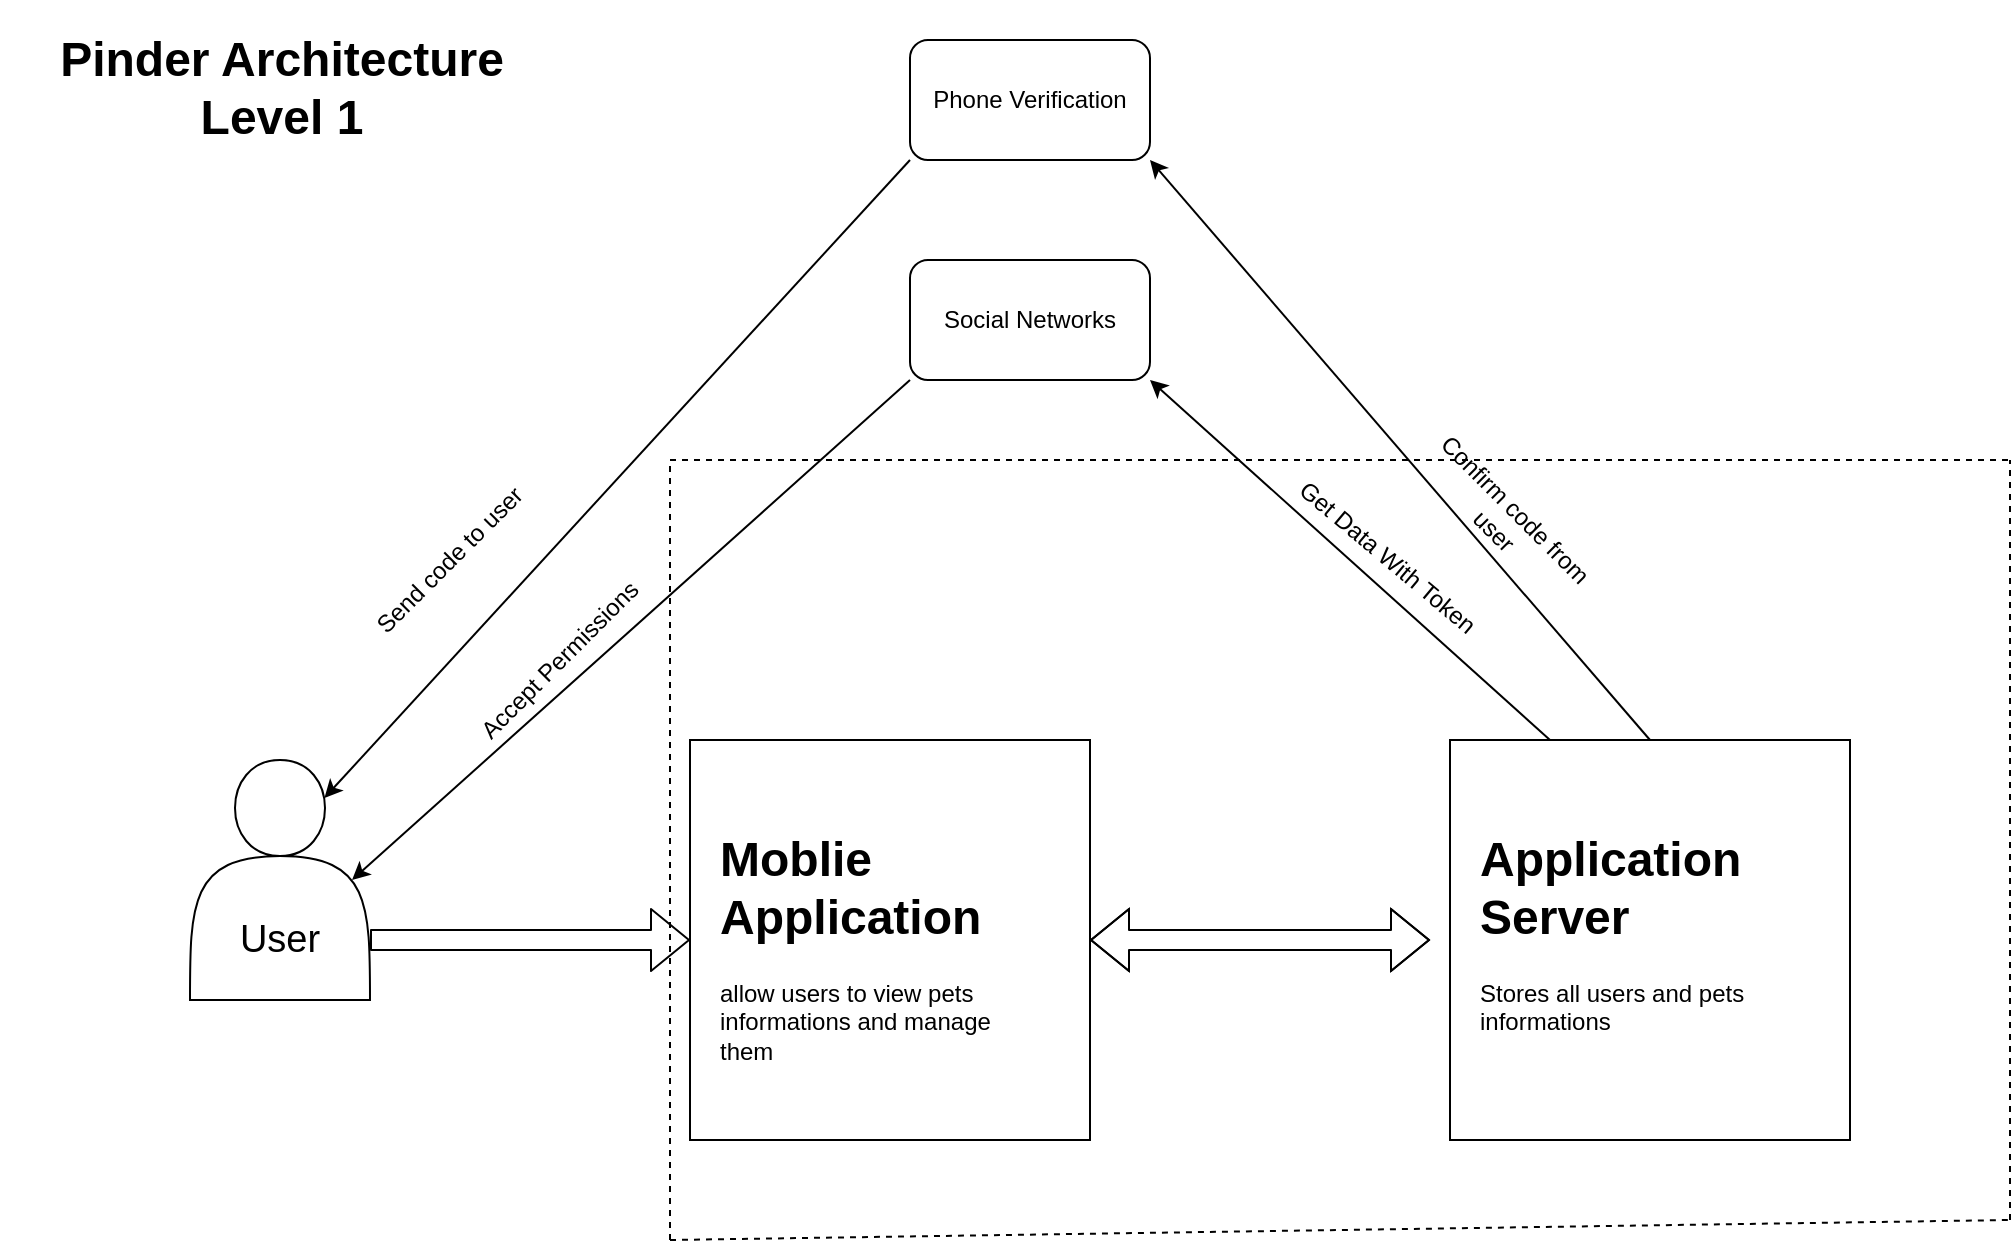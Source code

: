 <mxfile version="14.6.6" type="device" pages="3"><diagram id="QetJ8LZiWzxmTUajh4tf" name="Page-1"><mxGraphModel dx="1417" dy="708" grid="1" gridSize="10" guides="1" tooltips="1" connect="1" arrows="1" fold="1" page="1" pageScale="1" pageWidth="850" pageHeight="1100" math="0" shadow="0"><root><mxCell id="0"/><mxCell id="1" parent="0"/><mxCell id="IZmCH_iyXx9b29JY58jC-1" value="" style="shape=actor;whiteSpace=wrap;html=1;" parent="1" vertex="1"><mxGeometry x="110" y="390" width="90" height="120" as="geometry"/></mxCell><mxCell id="IZmCH_iyXx9b29JY58jC-2" value="" style="shape=flexArrow;endArrow=classic;html=1;exitX=1;exitY=0.75;exitDx=0;exitDy=0;" parent="1" source="IZmCH_iyXx9b29JY58jC-1" target="IZmCH_iyXx9b29JY58jC-3" edge="1"><mxGeometry width="50" height="50" relative="1" as="geometry"><mxPoint x="270" y="480" as="sourcePoint"/><mxPoint x="390" y="480" as="targetPoint"/></mxGeometry></mxCell><mxCell id="IZmCH_iyXx9b29JY58jC-3" value="" style="whiteSpace=wrap;html=1;aspect=fixed;strokeColor=#000000;" parent="1" vertex="1"><mxGeometry x="360" y="380" width="200" height="200" as="geometry"/></mxCell><mxCell id="IZmCH_iyXx9b29JY58jC-6" value="&lt;h1&gt;Moblie Application&lt;/h1&gt;&lt;p&gt;allow users to view pets informations and manage them&lt;/p&gt;" style="text;html=1;strokeColor=none;fillColor=none;spacing=5;spacingTop=-20;whiteSpace=wrap;overflow=hidden;rounded=0;" parent="1" vertex="1"><mxGeometry x="370" y="420" width="170" height="140" as="geometry"/></mxCell><mxCell id="IZmCH_iyXx9b29JY58jC-8" value="&lt;font style=&quot;font-size: 19px&quot;&gt;User&lt;/font&gt;" style="text;html=1;strokeColor=none;fillColor=none;align=center;verticalAlign=middle;whiteSpace=wrap;rounded=0;" parent="1" vertex="1"><mxGeometry x="135" y="470" width="40" height="20" as="geometry"/></mxCell><mxCell id="IZmCH_iyXx9b29JY58jC-9" value="" style="shape=flexArrow;endArrow=classic;startArrow=classic;html=1;entryX=1;entryY=0.5;entryDx=0;entryDy=0;" parent="1" target="IZmCH_iyXx9b29JY58jC-3" edge="1"><mxGeometry width="100" height="100" relative="1" as="geometry"><mxPoint x="730" y="480" as="sourcePoint"/><mxPoint x="670" y="450" as="targetPoint"/><Array as="points"><mxPoint x="680" y="480"/><mxPoint x="640" y="480"/></Array></mxGeometry></mxCell><mxCell id="IZmCH_iyXx9b29JY58jC-10" value="" style="whiteSpace=wrap;html=1;aspect=fixed;strokeColor=#000000;" parent="1" vertex="1"><mxGeometry x="740" y="380" width="200" height="200" as="geometry"/></mxCell><mxCell id="IZmCH_iyXx9b29JY58jC-11" value="&lt;h1&gt;Application Server&lt;/h1&gt;&lt;p&gt;Stores all users and pets informations&lt;/p&gt;" style="text;html=1;strokeColor=none;fillColor=none;spacing=5;spacingTop=-20;whiteSpace=wrap;overflow=hidden;rounded=0;" parent="1" vertex="1"><mxGeometry x="750" y="420" width="180" height="140" as="geometry"/></mxCell><mxCell id="IZmCH_iyXx9b29JY58jC-12" value="" style="endArrow=classic;html=1;exitX=0.5;exitY=0;exitDx=0;exitDy=0;entryX=1;entryY=1;entryDx=0;entryDy=0;" parent="1" source="IZmCH_iyXx9b29JY58jC-10" edge="1" target="IZmCH_iyXx9b29JY58jC-13"><mxGeometry width="50" height="50" relative="1" as="geometry"><mxPoint x="955.5" y="296" as="sourcePoint"/><mxPoint x="620" y="190" as="targetPoint"/></mxGeometry></mxCell><mxCell id="IZmCH_iyXx9b29JY58jC-13" value="Phone Verification" style="rounded=1;whiteSpace=wrap;html=1;strokeColor=#000000;" parent="1" vertex="1"><mxGeometry x="470" y="30" width="120" height="60" as="geometry"/></mxCell><mxCell id="IZmCH_iyXx9b29JY58jC-15" value="" style="endArrow=classic;html=1;entryX=0.747;entryY=0.158;entryDx=0;entryDy=0;entryPerimeter=0;exitX=0;exitY=1;exitDx=0;exitDy=0;" parent="1" source="IZmCH_iyXx9b29JY58jC-13" target="IZmCH_iyXx9b29JY58jC-1" edge="1"><mxGeometry width="50" height="50" relative="1" as="geometry"><mxPoint x="280" y="320" as="sourcePoint"/><mxPoint x="330" y="270" as="targetPoint"/></mxGeometry></mxCell><mxCell id="IZmCH_iyXx9b29JY58jC-16" value="Send code to user" style="text;html=1;strokeColor=none;fillColor=none;align=center;verticalAlign=middle;whiteSpace=wrap;rounded=0;rotation=-45;" parent="1" vertex="1"><mxGeometry x="185" y="280" width="110" height="20" as="geometry"/></mxCell><mxCell id="IZmCH_iyXx9b29JY58jC-17" value="Confirm code from user" style="text;html=1;strokeColor=none;fillColor=none;align=center;verticalAlign=middle;whiteSpace=wrap;rounded=0;rotation=45;" parent="1" vertex="1"><mxGeometry x="710" y="250" width="115" height="40" as="geometry"/></mxCell><mxCell id="IZmCH_iyXx9b29JY58jC-18" value="" style="endArrow=none;dashed=1;html=1;" parent="1" edge="1"><mxGeometry width="50" height="50" relative="1" as="geometry"><mxPoint x="350" y="240" as="sourcePoint"/><mxPoint x="1020" y="240" as="targetPoint"/></mxGeometry></mxCell><mxCell id="IZmCH_iyXx9b29JY58jC-19" value="" style="endArrow=none;dashed=1;html=1;" parent="1" edge="1"><mxGeometry width="50" height="50" relative="1" as="geometry"><mxPoint x="350" y="630" as="sourcePoint"/><mxPoint x="350" y="240" as="targetPoint"/></mxGeometry></mxCell><mxCell id="IZmCH_iyXx9b29JY58jC-20" value="" style="endArrow=none;dashed=1;html=1;" parent="1" edge="1"><mxGeometry width="50" height="50" relative="1" as="geometry"><mxPoint x="350" y="630" as="sourcePoint"/><mxPoint x="1020" y="620" as="targetPoint"/></mxGeometry></mxCell><mxCell id="IZmCH_iyXx9b29JY58jC-21" value="" style="endArrow=none;dashed=1;html=1;" parent="1" edge="1"><mxGeometry width="50" height="50" relative="1" as="geometry"><mxPoint x="1020" y="620" as="sourcePoint"/><mxPoint x="1020" y="240" as="targetPoint"/></mxGeometry></mxCell><mxCell id="UykbFDHfXbBEsWnWlm3J-2" value="&lt;h1 style=&quot;text-align: center&quot;&gt;Pinder Architecture Level 1&lt;/h1&gt;&lt;p&gt;&lt;br&gt;&lt;/p&gt;" style="text;html=1;strokeColor=none;fillColor=none;spacing=5;spacingTop=-20;whiteSpace=wrap;overflow=hidden;rounded=0;" parent="1" vertex="1"><mxGeometry x="15" y="20" width="280" height="120" as="geometry"/></mxCell><mxCell id="VryyMpgoJV-5vIIJG1TT-1" value="Social Networks" style="rounded=1;whiteSpace=wrap;html=1;" vertex="1" parent="1"><mxGeometry x="470" y="140" width="120" height="60" as="geometry"/></mxCell><mxCell id="VryyMpgoJV-5vIIJG1TT-2" value="" style="endArrow=classic;html=1;exitX=0.25;exitY=0;exitDx=0;exitDy=0;entryX=1;entryY=1;entryDx=0;entryDy=0;" edge="1" parent="1" source="IZmCH_iyXx9b29JY58jC-10" target="VryyMpgoJV-5vIIJG1TT-1"><mxGeometry width="50" height="50" relative="1" as="geometry"><mxPoint x="380" y="280" as="sourcePoint"/><mxPoint x="430" y="230" as="targetPoint"/></mxGeometry></mxCell><mxCell id="VryyMpgoJV-5vIIJG1TT-3" value="" style="endArrow=classic;html=1;entryX=0.9;entryY=0.5;entryDx=0;entryDy=0;entryPerimeter=0;exitX=0;exitY=1;exitDx=0;exitDy=0;" edge="1" parent="1" source="VryyMpgoJV-5vIIJG1TT-1" target="IZmCH_iyXx9b29JY58jC-1"><mxGeometry width="50" height="50" relative="1" as="geometry"><mxPoint x="380" y="280" as="sourcePoint"/><mxPoint x="430" y="230" as="targetPoint"/></mxGeometry></mxCell><mxCell id="VryyMpgoJV-5vIIJG1TT-4" value="Get Data With Token&amp;nbsp;" style="text;html=1;strokeColor=none;fillColor=none;align=center;verticalAlign=middle;whiteSpace=wrap;rounded=0;rotation=40;" vertex="1" parent="1"><mxGeometry x="630" y="280" width="160" height="20" as="geometry"/></mxCell><mxCell id="VryyMpgoJV-5vIIJG1TT-5" value="Accept Permissions" style="text;html=1;strokeColor=none;fillColor=none;align=center;verticalAlign=middle;whiteSpace=wrap;rounded=0;rotation=-45;" vertex="1" parent="1"><mxGeometry x="230" y="330" width="130" height="20" as="geometry"/></mxCell></root></mxGraphModel></diagram><diagram id="OTCzX3uUzquITH5SIol9" name="Page-2"><mxGraphModel dx="1417" dy="708" grid="1" gridSize="10" guides="1" tooltips="1" connect="1" arrows="1" fold="1" page="1" pageScale="1" pageWidth="850" pageHeight="1100" math="0" shadow="0"><root><mxCell id="WFXHhPXCCa9TBH8DLdln-0"/><mxCell id="WFXHhPXCCa9TBH8DLdln-1" parent="WFXHhPXCCa9TBH8DLdln-0"/><mxCell id="49HcjkA3ZVyteaaz1QeB-0" value="" style="shape=flexArrow;endArrow=classic;html=1;exitX=1;exitY=0.75;exitDx=0;exitDy=0;" parent="WFXHhPXCCa9TBH8DLdln-1" source="49HcjkA3ZVyteaaz1QeB-16" target="49HcjkA3ZVyteaaz1QeB-1" edge="1"><mxGeometry width="50" height="50" relative="1" as="geometry"><mxPoint x="240" y="520" as="sourcePoint"/><mxPoint x="430" y="520" as="targetPoint"/></mxGeometry></mxCell><mxCell id="49HcjkA3ZVyteaaz1QeB-1" value="" style="whiteSpace=wrap;html=1;aspect=fixed;strokeColor=#000000;" parent="WFXHhPXCCa9TBH8DLdln-1" vertex="1"><mxGeometry x="400" y="420" width="200" height="200" as="geometry"/></mxCell><mxCell id="49HcjkA3ZVyteaaz1QeB-2" value="&lt;h1&gt;Moblie Application&lt;/h1&gt;&lt;p&gt;allow users to view pets informations and manage them&lt;/p&gt;" style="text;html=1;strokeColor=none;fillColor=none;spacing=5;spacingTop=-20;whiteSpace=wrap;overflow=hidden;rounded=0;" parent="WFXHhPXCCa9TBH8DLdln-1" vertex="1"><mxGeometry x="410" y="460" width="170" height="140" as="geometry"/></mxCell><mxCell id="49HcjkA3ZVyteaaz1QeB-4" value="" style="shape=flexArrow;endArrow=classic;startArrow=classic;html=1;entryX=1;entryY=0.5;entryDx=0;entryDy=0;" parent="WFXHhPXCCa9TBH8DLdln-1" target="49HcjkA3ZVyteaaz1QeB-1" edge="1"><mxGeometry width="100" height="100" relative="1" as="geometry"><mxPoint x="770" y="520" as="sourcePoint"/><mxPoint x="710" y="490" as="targetPoint"/><Array as="points"><mxPoint x="720" y="520"/><mxPoint x="680" y="520"/></Array></mxGeometry></mxCell><mxCell id="49HcjkA3ZVyteaaz1QeB-8" value="Twilio Service for Phone Verification" style="rounded=1;whiteSpace=wrap;html=1;strokeColor=#000000;" parent="WFXHhPXCCa9TBH8DLdln-1" vertex="1"><mxGeometry x="510" y="40" width="120" height="60" as="geometry"/></mxCell><mxCell id="49HcjkA3ZVyteaaz1QeB-9" value="" style="endArrow=classic;html=1;entryX=0.734;entryY=0.071;entryDx=0;entryDy=0;entryPerimeter=0;exitX=0;exitY=1;exitDx=0;exitDy=0;" parent="WFXHhPXCCa9TBH8DLdln-1" source="49HcjkA3ZVyteaaz1QeB-8" target="49HcjkA3ZVyteaaz1QeB-16" edge="1"><mxGeometry width="50" height="50" relative="1" as="geometry"><mxPoint x="320" y="360" as="sourcePoint"/><mxPoint x="217.23" y="448.96" as="targetPoint"/></mxGeometry></mxCell><mxCell id="49HcjkA3ZVyteaaz1QeB-10" value="Send code to user" style="text;html=1;strokeColor=none;fillColor=none;align=center;verticalAlign=middle;whiteSpace=wrap;rounded=0;rotation=-55;" parent="WFXHhPXCCa9TBH8DLdln-1" vertex="1"><mxGeometry x="240" y="345.3" width="110" height="20" as="geometry"/></mxCell><mxCell id="49HcjkA3ZVyteaaz1QeB-11" value="Send External Api Call to send code" style="text;html=1;strokeColor=none;fillColor=none;align=center;verticalAlign=middle;whiteSpace=wrap;rounded=0;rotation=55;" parent="WFXHhPXCCa9TBH8DLdln-1" vertex="1"><mxGeometry x="757.8" y="305.3" width="130" height="40" as="geometry"/></mxCell><mxCell id="49HcjkA3ZVyteaaz1QeB-12" value="" style="endArrow=none;dashed=1;html=1;" parent="WFXHhPXCCa9TBH8DLdln-1" edge="1"><mxGeometry width="50" height="50" relative="1" as="geometry"><mxPoint x="390" y="240" as="sourcePoint"/><mxPoint x="1300" y="240" as="targetPoint"/></mxGeometry></mxCell><mxCell id="49HcjkA3ZVyteaaz1QeB-13" value="" style="endArrow=none;dashed=1;html=1;" parent="WFXHhPXCCa9TBH8DLdln-1" edge="1"><mxGeometry width="50" height="50" relative="1" as="geometry"><mxPoint x="390" y="670" as="sourcePoint"/><mxPoint x="390" y="240" as="targetPoint"/></mxGeometry></mxCell><mxCell id="49HcjkA3ZVyteaaz1QeB-14" value="" style="endArrow=none;dashed=1;html=1;" parent="WFXHhPXCCa9TBH8DLdln-1" edge="1"><mxGeometry width="50" height="50" relative="1" as="geometry"><mxPoint x="390" y="670" as="sourcePoint"/><mxPoint x="1300" y="660" as="targetPoint"/></mxGeometry></mxCell><mxCell id="49HcjkA3ZVyteaaz1QeB-16" value="" style="shape=actor;whiteSpace=wrap;html=1;strokeColor=#000000;" parent="WFXHhPXCCa9TBH8DLdln-1" vertex="1"><mxGeometry x="200" y="440" width="70" height="110" as="geometry"/></mxCell><mxCell id="49HcjkA3ZVyteaaz1QeB-17" value="" style="whiteSpace=wrap;html=1;aspect=fixed;strokeColor=#000000;" parent="WFXHhPXCCa9TBH8DLdln-1" vertex="1"><mxGeometry x="770" y="415" width="185" height="185" as="geometry"/></mxCell><mxCell id="49HcjkA3ZVyteaaz1QeB-18" value="&lt;h1&gt;API Application&lt;/h1&gt;&lt;p&gt;Provide and store Informations Using REST API&lt;/p&gt;" style="text;html=1;strokeColor=none;fillColor=none;spacing=5;spacingTop=-20;whiteSpace=wrap;overflow=hidden;rounded=0;" parent="WFXHhPXCCa9TBH8DLdln-1" vertex="1"><mxGeometry x="767.5" y="440" width="190" height="120" as="geometry"/></mxCell><mxCell id="49HcjkA3ZVyteaaz1QeB-19" value="" style="shape=cylinder3;whiteSpace=wrap;html=1;boundedLbl=1;backgroundOutline=1;size=15;strokeColor=#000000;" parent="WFXHhPXCCa9TBH8DLdln-1" vertex="1"><mxGeometry x="1060" y="430" width="150" height="140" as="geometry"/></mxCell><mxCell id="49HcjkA3ZVyteaaz1QeB-20" value="&lt;h1&gt;Database&lt;/h1&gt;&lt;p&gt;Stores Users And pets informations&lt;/p&gt;" style="text;html=1;strokeColor=none;fillColor=none;spacing=5;spacingTop=-20;whiteSpace=wrap;overflow=hidden;rounded=0;" parent="WFXHhPXCCa9TBH8DLdln-1" vertex="1"><mxGeometry x="1080" y="470" width="130" height="120" as="geometry"/></mxCell><mxCell id="49HcjkA3ZVyteaaz1QeB-21" value="" style="endArrow=classic;startArrow=classic;html=1;exitX=0.5;exitY=0;exitDx=0;exitDy=0;entryX=1;entryY=1;entryDx=0;entryDy=0;" parent="WFXHhPXCCa9TBH8DLdln-1" source="49HcjkA3ZVyteaaz1QeB-17" target="49HcjkA3ZVyteaaz1QeB-8" edge="1"><mxGeometry width="50" height="50" relative="1" as="geometry"><mxPoint x="820" y="360" as="sourcePoint"/><mxPoint x="870" y="310" as="targetPoint"/></mxGeometry></mxCell><mxCell id="ZNmywryWHsi4AsPr5gH0-1" value="" style="shape=flexArrow;endArrow=classic;startArrow=classic;html=1;exitX=1;exitY=0.5;exitDx=0;exitDy=0;entryX=0;entryY=0.5;entryDx=0;entryDy=0;entryPerimeter=0;" parent="WFXHhPXCCa9TBH8DLdln-1" source="49HcjkA3ZVyteaaz1QeB-18" target="49HcjkA3ZVyteaaz1QeB-19" edge="1"><mxGeometry width="100" height="100" relative="1" as="geometry"><mxPoint x="1060" y="470" as="sourcePoint"/><mxPoint x="1160" y="370" as="targetPoint"/></mxGeometry></mxCell><mxCell id="ZNmywryWHsi4AsPr5gH0-2" value="" style="endArrow=none;dashed=1;html=1;" parent="WFXHhPXCCa9TBH8DLdln-1" edge="1"><mxGeometry width="50" height="50" relative="1" as="geometry"><mxPoint x="1300" y="660" as="sourcePoint"/><mxPoint x="1300" y="240" as="targetPoint"/></mxGeometry></mxCell><mxCell id="ZNmywryWHsi4AsPr5gH0-3" value="&lt;font style=&quot;font-size: 19px&quot;&gt;User&lt;/font&gt;" style="text;html=1;strokeColor=none;fillColor=none;align=center;verticalAlign=middle;whiteSpace=wrap;rounded=0;" parent="WFXHhPXCCa9TBH8DLdln-1" vertex="1"><mxGeometry x="210" y="510" width="40" height="20" as="geometry"/></mxCell><mxCell id="Z1DCGkpv_37CpOle84Tx-0" value="&lt;h1 style=&quot;text-align: center&quot;&gt;Pinder Architecture Level 2&lt;/h1&gt;&lt;p&gt;&lt;br&gt;&lt;/p&gt;" style="text;html=1;strokeColor=none;fillColor=none;spacing=5;spacingTop=-20;whiteSpace=wrap;overflow=hidden;rounded=0;" parent="WFXHhPXCCa9TBH8DLdln-1" vertex="1"><mxGeometry x="30" y="30" width="280" height="120" as="geometry"/></mxCell><mxCell id="fPC2E5mWo0fB5Yif8A1o-0" value="Facebook and Google ApI" style="rounded=0;whiteSpace=wrap;html=1;" vertex="1" parent="WFXHhPXCCa9TBH8DLdln-1"><mxGeometry x="510" y="160" width="120" height="60" as="geometry"/></mxCell><mxCell id="fPC2E5mWo0fB5Yif8A1o-1" value="" style="endArrow=classic;html=1;exitX=0.25;exitY=0;exitDx=0;exitDy=0;entryX=1;entryY=1;entryDx=0;entryDy=0;" edge="1" parent="WFXHhPXCCa9TBH8DLdln-1" source="49HcjkA3ZVyteaaz1QeB-17" target="fPC2E5mWo0fB5Yif8A1o-0"><mxGeometry width="50" height="50" relative="1" as="geometry"><mxPoint x="520" y="300" as="sourcePoint"/><mxPoint x="570" y="250" as="targetPoint"/></mxGeometry></mxCell><mxCell id="fPC2E5mWo0fB5Yif8A1o-2" value="" style="endArrow=classic;html=1;entryX=0.9;entryY=0.5;entryDx=0;entryDy=0;entryPerimeter=0;exitX=0;exitY=1;exitDx=0;exitDy=0;" edge="1" parent="WFXHhPXCCa9TBH8DLdln-1" source="fPC2E5mWo0fB5Yif8A1o-0" target="49HcjkA3ZVyteaaz1QeB-16"><mxGeometry width="50" height="50" relative="1" as="geometry"><mxPoint x="520" y="300" as="sourcePoint"/><mxPoint x="570" y="250" as="targetPoint"/></mxGeometry></mxCell><mxCell id="fPC2E5mWo0fB5Yif8A1o-3" value="Send Api Call To get Informations&lt;br&gt;Using Token" style="text;html=1;strokeColor=none;fillColor=none;align=center;verticalAlign=middle;whiteSpace=wrap;rounded=0;rotation=45;" vertex="1" parent="WFXHhPXCCa9TBH8DLdln-1"><mxGeometry x="640.72" y="300" width="197.8" height="20" as="geometry"/></mxCell><mxCell id="fPC2E5mWo0fB5Yif8A1o-4" value="Ask For permission" style="text;html=1;strokeColor=none;fillColor=none;align=center;verticalAlign=middle;whiteSpace=wrap;rounded=0;rotation=-45;" vertex="1" parent="WFXHhPXCCa9TBH8DLdln-1"><mxGeometry x="290" y="354.7" width="145" height="25.3" as="geometry"/></mxCell></root></mxGraphModel></diagram><diagram id="GrftbVSlI0-bHzsJZzG6" name="Page-3"><mxGraphModel dx="1214" dy="607" grid="1" gridSize="10" guides="1" tooltips="1" connect="1" arrows="1" fold="1" page="1" pageScale="1" pageWidth="850" pageHeight="1100" math="0" shadow="0"><root><mxCell id="wddveS5BHI-sRU7FGsiu-0"/><mxCell id="wddveS5BHI-sRU7FGsiu-1" parent="wddveS5BHI-sRU7FGsiu-0"/><mxCell id="wddveS5BHI-sRU7FGsiu-2" value="" style="shape=flexArrow;endArrow=classic;html=1;exitX=1;exitY=0.75;exitDx=0;exitDy=0;" edge="1" parent="wddveS5BHI-sRU7FGsiu-1" source="wddveS5BHI-sRU7FGsiu-13" target="wddveS5BHI-sRU7FGsiu-3"><mxGeometry width="50" height="50" relative="1" as="geometry"><mxPoint x="240" y="520" as="sourcePoint"/><mxPoint x="430" y="520" as="targetPoint"/></mxGeometry></mxCell><mxCell id="wddveS5BHI-sRU7FGsiu-3" value="" style="whiteSpace=wrap;html=1;aspect=fixed;strokeColor=#000000;" vertex="1" parent="wddveS5BHI-sRU7FGsiu-1"><mxGeometry x="400" y="350" width="270" height="270" as="geometry"/></mxCell><mxCell id="wddveS5BHI-sRU7FGsiu-6" value="Twilio Service for Phone Verification" style="rounded=1;whiteSpace=wrap;html=1;strokeColor=#000000;" vertex="1" parent="wddveS5BHI-sRU7FGsiu-1"><mxGeometry x="510" y="40" width="120" height="60" as="geometry"/></mxCell><mxCell id="wddveS5BHI-sRU7FGsiu-7" value="" style="endArrow=classic;html=1;entryX=0.734;entryY=0.071;entryDx=0;entryDy=0;entryPerimeter=0;exitX=0;exitY=1;exitDx=0;exitDy=0;" edge="1" parent="wddveS5BHI-sRU7FGsiu-1" source="wddveS5BHI-sRU7FGsiu-6" target="wddveS5BHI-sRU7FGsiu-13"><mxGeometry width="50" height="50" relative="1" as="geometry"><mxPoint x="320" y="360" as="sourcePoint"/><mxPoint x="217.23" y="448.96" as="targetPoint"/></mxGeometry></mxCell><mxCell id="wddveS5BHI-sRU7FGsiu-8" value="Send code to user" style="text;html=1;strokeColor=none;fillColor=none;align=center;verticalAlign=middle;whiteSpace=wrap;rounded=0;rotation=-50;" vertex="1" parent="wddveS5BHI-sRU7FGsiu-1"><mxGeometry x="240" y="350" width="110" height="20" as="geometry"/></mxCell><mxCell id="wddveS5BHI-sRU7FGsiu-9" value="Send External Api Call to send code" style="text;html=1;strokeColor=none;fillColor=none;align=center;verticalAlign=middle;whiteSpace=wrap;rounded=0;rotation=45;" vertex="1" parent="wddveS5BHI-sRU7FGsiu-1"><mxGeometry x="710" y="170" width="130" height="40" as="geometry"/></mxCell><mxCell id="wddveS5BHI-sRU7FGsiu-10" value="" style="endArrow=none;dashed=1;html=1;" edge="1" parent="wddveS5BHI-sRU7FGsiu-1"><mxGeometry width="50" height="50" relative="1" as="geometry"><mxPoint x="390.0" y="240" as="sourcePoint"/><mxPoint x="1300" y="240" as="targetPoint"/></mxGeometry></mxCell><mxCell id="wddveS5BHI-sRU7FGsiu-11" value="" style="endArrow=none;dashed=1;html=1;" edge="1" parent="wddveS5BHI-sRU7FGsiu-1"><mxGeometry width="50" height="50" relative="1" as="geometry"><mxPoint x="390.0" y="670" as="sourcePoint"/><mxPoint x="390.0" y="240" as="targetPoint"/></mxGeometry></mxCell><mxCell id="wddveS5BHI-sRU7FGsiu-12" value="" style="endArrow=none;dashed=1;html=1;" edge="1" parent="wddveS5BHI-sRU7FGsiu-1"><mxGeometry width="50" height="50" relative="1" as="geometry"><mxPoint x="390.0" y="670" as="sourcePoint"/><mxPoint x="1300" y="660" as="targetPoint"/></mxGeometry></mxCell><mxCell id="wddveS5BHI-sRU7FGsiu-13" value="" style="shape=actor;whiteSpace=wrap;html=1;strokeColor=#000000;" vertex="1" parent="wddveS5BHI-sRU7FGsiu-1"><mxGeometry x="200" y="440" width="70" height="110" as="geometry"/></mxCell><mxCell id="wddveS5BHI-sRU7FGsiu-14" value="" style="whiteSpace=wrap;html=1;aspect=fixed;strokeColor=#000000;" vertex="1" parent="wddveS5BHI-sRU7FGsiu-1"><mxGeometry x="795" y="360" width="205" height="205" as="geometry"/></mxCell><mxCell id="wddveS5BHI-sRU7FGsiu-15" value="&lt;h1&gt;API Application&lt;/h1&gt;&lt;p&gt;Provide and store Informations Using REST API&lt;/p&gt;" style="text;html=1;strokeColor=none;fillColor=none;spacing=5;spacingTop=-20;whiteSpace=wrap;overflow=hidden;rounded=0;" vertex="1" parent="wddveS5BHI-sRU7FGsiu-1"><mxGeometry x="792.5" y="390" width="187.5" height="115.3" as="geometry"/></mxCell><mxCell id="wddveS5BHI-sRU7FGsiu-16" value="" style="shape=cylinder3;whiteSpace=wrap;html=1;boundedLbl=1;backgroundOutline=1;size=15;strokeColor=#000000;" vertex="1" parent="wddveS5BHI-sRU7FGsiu-1"><mxGeometry x="1090" y="375.3" width="150" height="140" as="geometry"/></mxCell><mxCell id="wddveS5BHI-sRU7FGsiu-17" value="&lt;h1&gt;Database&lt;/h1&gt;&lt;p&gt;Stores Users And pets informations&lt;/p&gt;" style="text;html=1;strokeColor=none;fillColor=none;spacing=5;spacingTop=-20;whiteSpace=wrap;overflow=hidden;rounded=0;" vertex="1" parent="wddveS5BHI-sRU7FGsiu-1"><mxGeometry x="1100" y="405.3" width="130" height="120" as="geometry"/></mxCell><mxCell id="wddveS5BHI-sRU7FGsiu-18" value="" style="endArrow=classic;startArrow=classic;html=1;exitX=0.5;exitY=0;exitDx=0;exitDy=0;entryX=1;entryY=1;entryDx=0;entryDy=0;" edge="1" parent="wddveS5BHI-sRU7FGsiu-1" source="wddveS5BHI-sRU7FGsiu-14" target="wddveS5BHI-sRU7FGsiu-6"><mxGeometry width="50" height="50" relative="1" as="geometry"><mxPoint x="820" y="360" as="sourcePoint"/><mxPoint x="870" y="310" as="targetPoint"/></mxGeometry></mxCell><mxCell id="wddveS5BHI-sRU7FGsiu-19" value="" style="shape=flexArrow;endArrow=classic;startArrow=classic;html=1;exitX=1;exitY=0.5;exitDx=0;exitDy=0;entryX=0;entryY=0.5;entryDx=0;entryDy=0;entryPerimeter=0;" edge="1" parent="wddveS5BHI-sRU7FGsiu-1" source="wddveS5BHI-sRU7FGsiu-15" target="wddveS5BHI-sRU7FGsiu-16"><mxGeometry width="100" height="100" relative="1" as="geometry"><mxPoint x="1060" y="470" as="sourcePoint"/><mxPoint x="1160" y="370" as="targetPoint"/></mxGeometry></mxCell><mxCell id="wddveS5BHI-sRU7FGsiu-20" value="" style="endArrow=none;dashed=1;html=1;" edge="1" parent="wddveS5BHI-sRU7FGsiu-1"><mxGeometry width="50" height="50" relative="1" as="geometry"><mxPoint x="1300" y="660" as="sourcePoint"/><mxPoint x="1300" y="240" as="targetPoint"/></mxGeometry></mxCell><mxCell id="wddveS5BHI-sRU7FGsiu-21" value="&lt;font style=&quot;font-size: 19px&quot;&gt;User&lt;/font&gt;" style="text;html=1;strokeColor=none;fillColor=none;align=center;verticalAlign=middle;whiteSpace=wrap;rounded=0;" vertex="1" parent="wddveS5BHI-sRU7FGsiu-1"><mxGeometry x="210" y="510" width="40" height="20" as="geometry"/></mxCell><mxCell id="wddveS5BHI-sRU7FGsiu-22" value="&lt;h1 style=&quot;text-align: center&quot;&gt;Pinder Architecture Level 3&lt;/h1&gt;&lt;p&gt;&lt;br&gt;&lt;/p&gt;" style="text;html=1;strokeColor=none;fillColor=none;spacing=5;spacingTop=-20;whiteSpace=wrap;overflow=hidden;rounded=0;" vertex="1" parent="wddveS5BHI-sRU7FGsiu-1"><mxGeometry x="30" y="30" width="280" height="120" as="geometry"/></mxCell><mxCell id="wddveS5BHI-sRU7FGsiu-23" value="Facebook and Google ApI" style="rounded=0;whiteSpace=wrap;html=1;" vertex="1" parent="wddveS5BHI-sRU7FGsiu-1"><mxGeometry x="510" y="160" width="120" height="60" as="geometry"/></mxCell><mxCell id="wddveS5BHI-sRU7FGsiu-24" value="" style="endArrow=classic;html=1;exitX=0.25;exitY=0;exitDx=0;exitDy=0;entryX=1;entryY=1;entryDx=0;entryDy=0;" edge="1" parent="wddveS5BHI-sRU7FGsiu-1" source="wddveS5BHI-sRU7FGsiu-14" target="wddveS5BHI-sRU7FGsiu-23"><mxGeometry width="50" height="50" relative="1" as="geometry"><mxPoint x="520" y="300" as="sourcePoint"/><mxPoint x="570" y="250" as="targetPoint"/></mxGeometry></mxCell><mxCell id="wddveS5BHI-sRU7FGsiu-25" value="" style="endArrow=classic;html=1;entryX=0.9;entryY=0.5;entryDx=0;entryDy=0;entryPerimeter=0;exitX=0;exitY=1;exitDx=0;exitDy=0;" edge="1" parent="wddveS5BHI-sRU7FGsiu-1" source="wddveS5BHI-sRU7FGsiu-23" target="wddveS5BHI-sRU7FGsiu-13"><mxGeometry width="50" height="50" relative="1" as="geometry"><mxPoint x="520" y="300" as="sourcePoint"/><mxPoint x="570" y="250" as="targetPoint"/></mxGeometry></mxCell><mxCell id="wddveS5BHI-sRU7FGsiu-26" value="Send Api Call To get Informations&lt;br&gt;Using Token" style="text;html=1;strokeColor=none;fillColor=none;align=center;verticalAlign=middle;whiteSpace=wrap;rounded=0;rotation=35;" vertex="1" parent="wddveS5BHI-sRU7FGsiu-1"><mxGeometry x="652" y="260" width="197.8" height="20" as="geometry"/></mxCell><mxCell id="wddveS5BHI-sRU7FGsiu-27" value="Ask For permission" style="text;html=1;strokeColor=none;fillColor=none;align=center;verticalAlign=middle;whiteSpace=wrap;rounded=0;rotation=-45;" vertex="1" parent="wddveS5BHI-sRU7FGsiu-1"><mxGeometry x="290" y="350" width="145" height="25.3" as="geometry"/></mxCell><mxCell id="QTBs3_-fms6B6A9ZxKAX-0" value="Pets Dashboard" style="rounded=0;whiteSpace=wrap;html=1;" vertex="1" parent="wddveS5BHI-sRU7FGsiu-1"><mxGeometry x="412" y="480" width="120" height="60" as="geometry"/></mxCell><mxCell id="QTBs3_-fms6B6A9ZxKAX-1" value="" style="shape=flexArrow;endArrow=classic;startArrow=classic;html=1;exitX=1.004;exitY=0.394;exitDx=0;exitDy=0;exitPerimeter=0;entryX=0;entryY=0.5;entryDx=0;entryDy=0;" edge="1" parent="wddveS5BHI-sRU7FGsiu-1" source="wddveS5BHI-sRU7FGsiu-3" target="wddveS5BHI-sRU7FGsiu-15"><mxGeometry width="100" height="100" relative="1" as="geometry"><mxPoint x="730" y="450" as="sourcePoint"/><mxPoint x="830" y="350" as="targetPoint"/></mxGeometry></mxCell><mxCell id="QTBs3_-fms6B6A9ZxKAX-3" value="&lt;b&gt;&lt;font style=&quot;font-size: 23px&quot;&gt;Mobile Application&lt;/font&gt;&lt;/b&gt;" style="text;html=1;strokeColor=none;fillColor=none;align=center;verticalAlign=middle;whiteSpace=wrap;rounded=0;" vertex="1" parent="wddveS5BHI-sRU7FGsiu-1"><mxGeometry x="420" y="360" width="230" height="20" as="geometry"/></mxCell><mxCell id="QTBs3_-fms6B6A9ZxKAX-4" value="Matching Screen" style="rounded=0;whiteSpace=wrap;html=1;" vertex="1" parent="wddveS5BHI-sRU7FGsiu-1"><mxGeometry x="540" y="400" width="120" height="60" as="geometry"/></mxCell><mxCell id="QTBs3_-fms6B6A9ZxKAX-5" value="User Profile" style="rounded=0;whiteSpace=wrap;html=1;" vertex="1" parent="wddveS5BHI-sRU7FGsiu-1"><mxGeometry x="412" y="400" width="120" height="60" as="geometry"/></mxCell><mxCell id="QTBs3_-fms6B6A9ZxKAX-6" value="Chat" style="rounded=0;whiteSpace=wrap;html=1;" vertex="1" parent="wddveS5BHI-sRU7FGsiu-1"><mxGeometry x="540" y="480" width="120" height="60" as="geometry"/></mxCell><mxCell id="QTBs3_-fms6B6A9ZxKAX-7" value="Notifications" style="rounded=0;whiteSpace=wrap;html=1;" vertex="1" parent="wddveS5BHI-sRU7FGsiu-1"><mxGeometry x="412" y="550" width="120" height="60" as="geometry"/></mxCell><mxCell id="QTBs3_-fms6B6A9ZxKAX-8" value="Friends" style="rounded=0;whiteSpace=wrap;html=1;" vertex="1" parent="wddveS5BHI-sRU7FGsiu-1"><mxGeometry x="540" y="550" width="120" height="60" as="geometry"/></mxCell></root></mxGraphModel></diagram></mxfile>